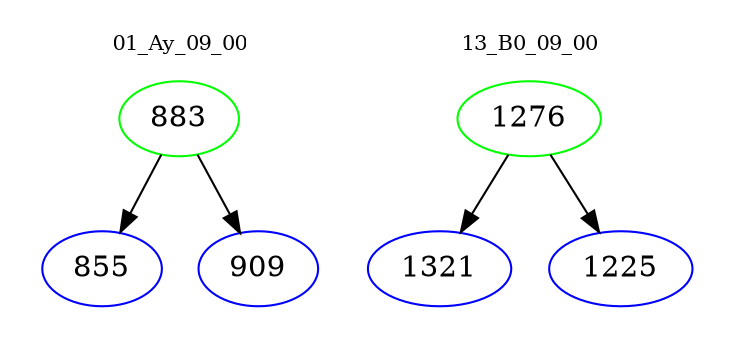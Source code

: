 digraph{
subgraph cluster_0 {
color = white
label = "01_Ay_09_00";
fontsize=10;
T0_883 [label="883", color="green"]
T0_883 -> T0_855 [color="black"]
T0_855 [label="855", color="blue"]
T0_883 -> T0_909 [color="black"]
T0_909 [label="909", color="blue"]
}
subgraph cluster_1 {
color = white
label = "13_B0_09_00";
fontsize=10;
T1_1276 [label="1276", color="green"]
T1_1276 -> T1_1321 [color="black"]
T1_1321 [label="1321", color="blue"]
T1_1276 -> T1_1225 [color="black"]
T1_1225 [label="1225", color="blue"]
}
}
